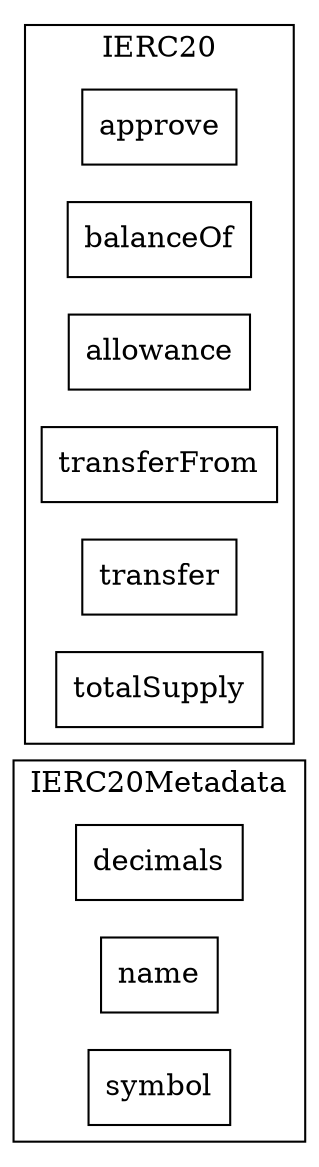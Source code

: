 strict digraph {
rankdir="LR"
node [shape=box]
subgraph cluster_24_IERC20Metadata {
label = "IERC20Metadata"
"24_decimals" [label="decimals"]
"24_name" [label="name"]
"24_symbol" [label="symbol"]
}subgraph cluster_102_IERC20 {
label = "IERC20"
"102_approve" [label="approve"]
"102_balanceOf" [label="balanceOf"]
"102_allowance" [label="allowance"]
"102_transferFrom" [label="transferFrom"]
"102_transfer" [label="transfer"]
"102_totalSupply" [label="totalSupply"]
}subgraph cluster_solidity {
label = "[Solidity]"
}
}